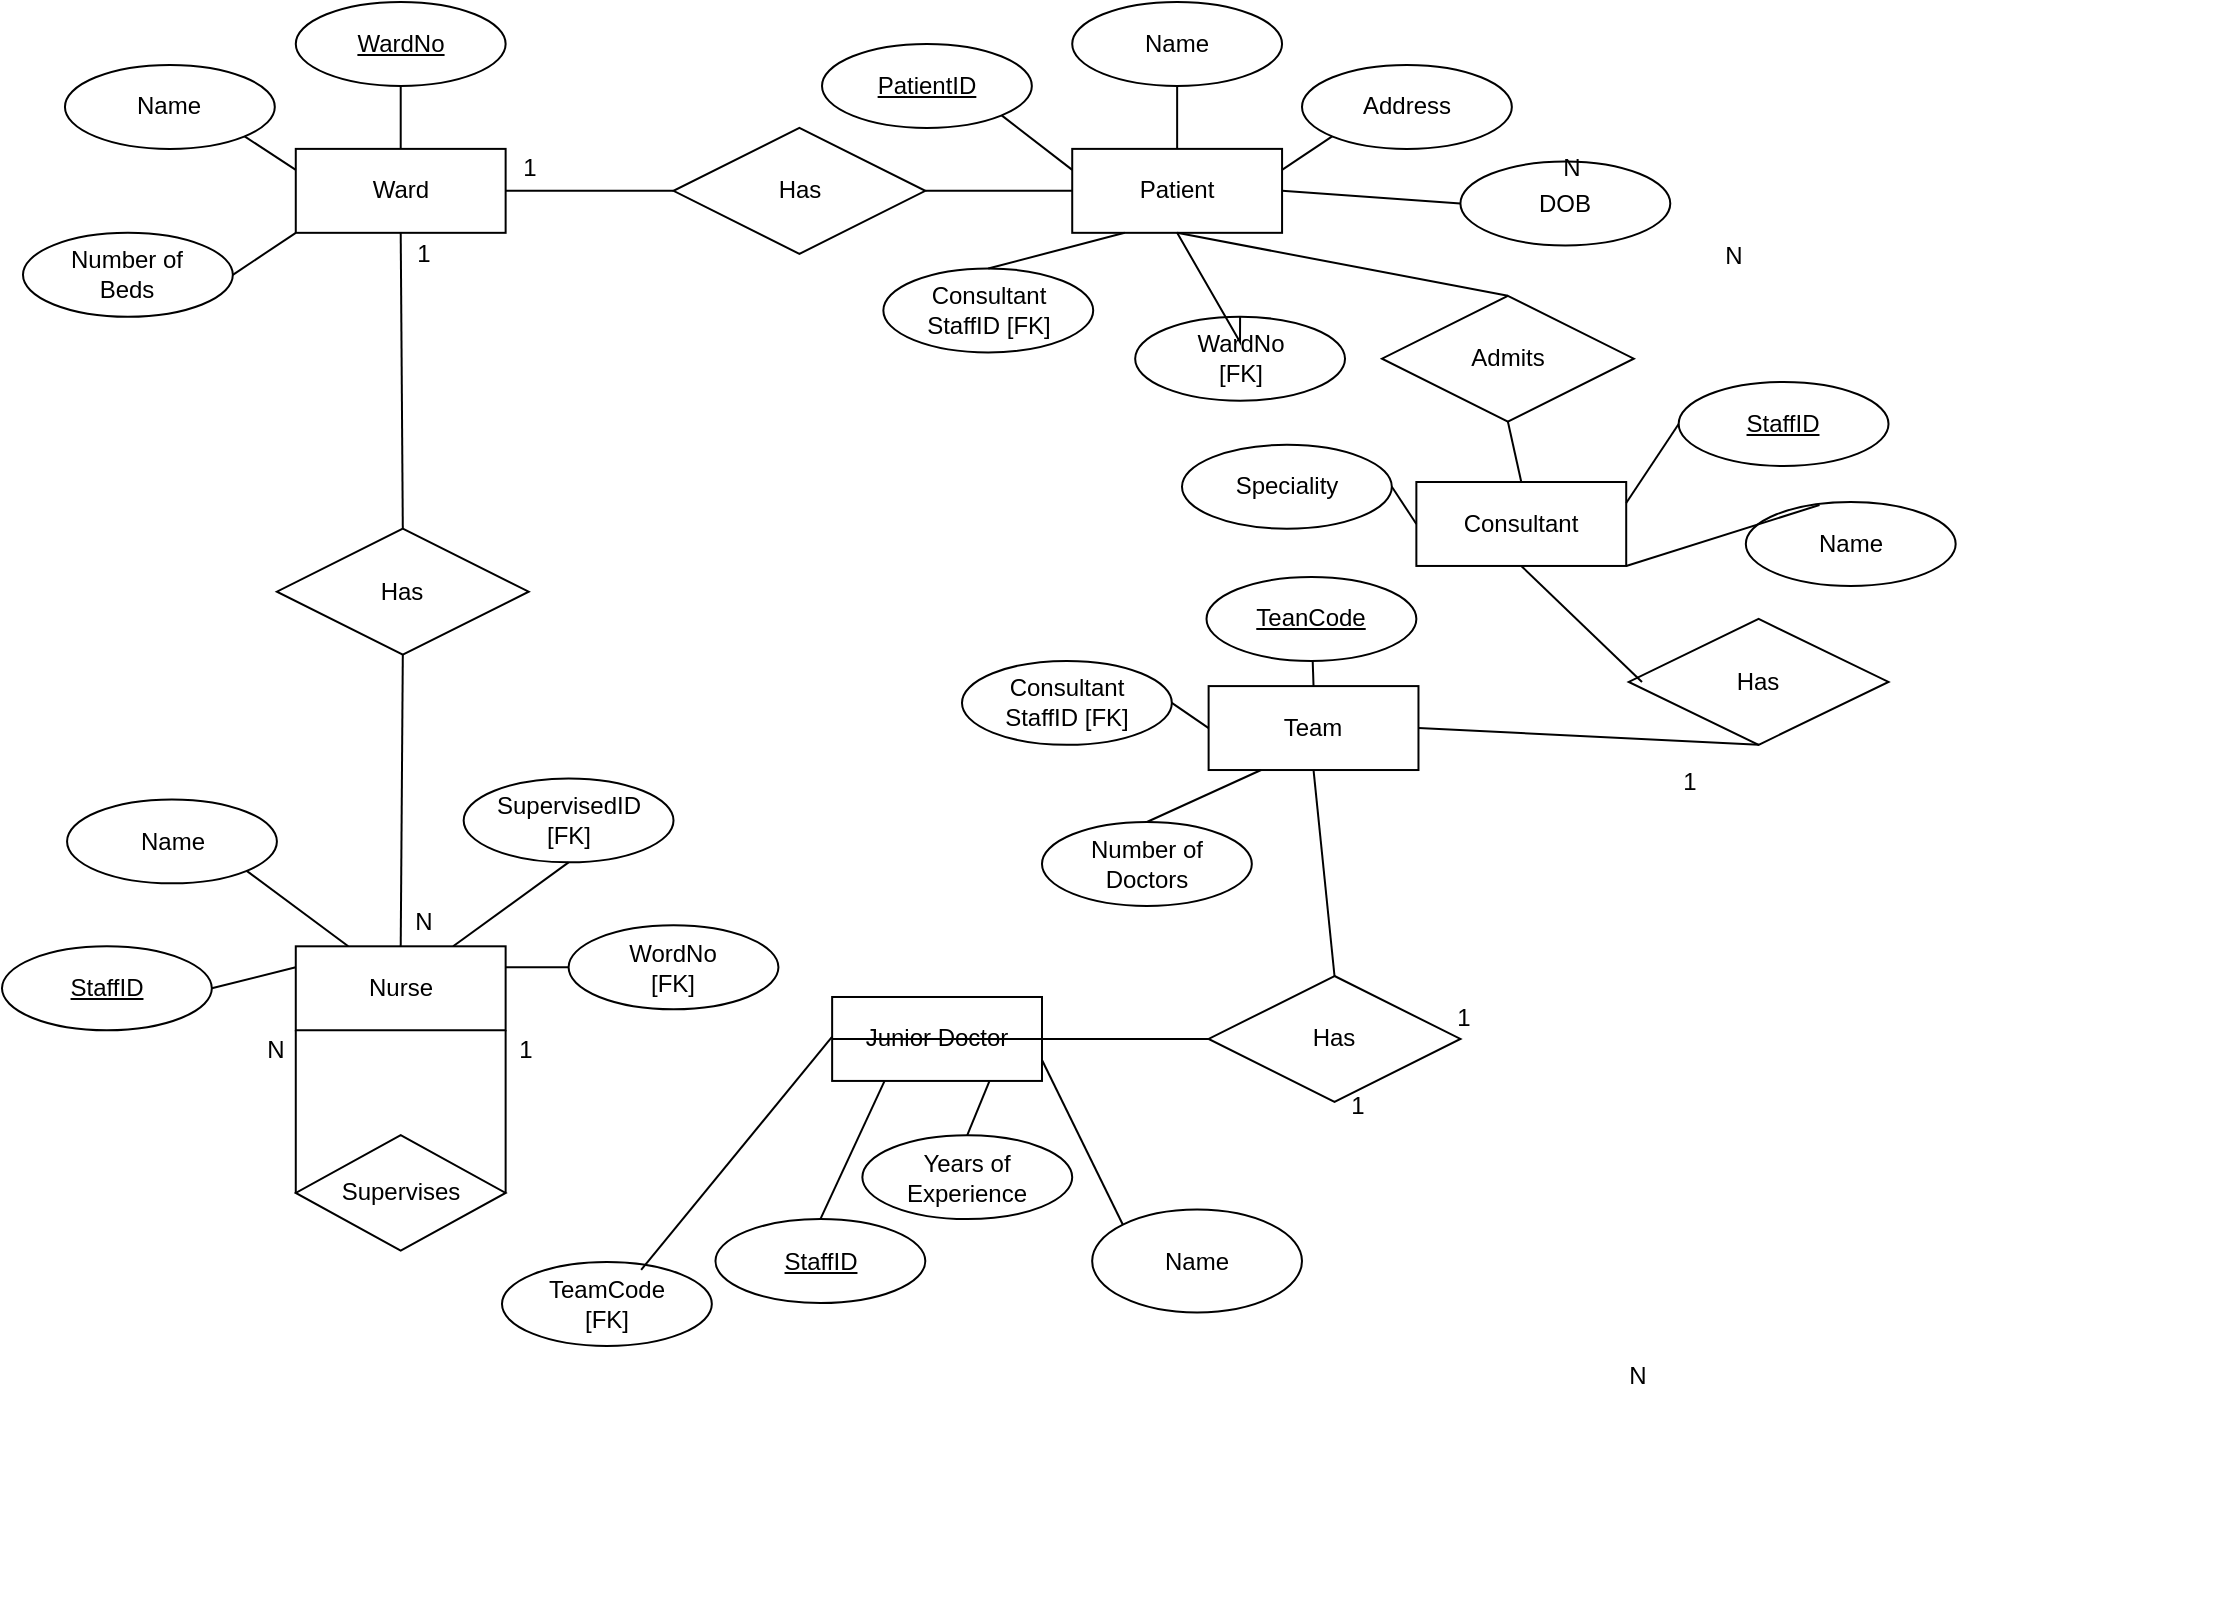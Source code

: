 <mxfile version="28.1.1">
  <diagram name="Page-1" id="TmHw_DHnSIURXXkVlHem">
    <mxGraphModel dx="1303" dy="703" grid="1" gridSize="10" guides="1" tooltips="1" connect="1" arrows="1" fold="1" page="1" pageScale="1" pageWidth="850" pageHeight="1100" math="0" shadow="0">
      <root>
        <mxCell id="0" />
        <mxCell id="1" parent="0" />
        <mxCell id="wNMRWOxH344mfKmrS-tl-6" value="" style="group;rounded=0;labelBackgroundColor=none;" vertex="1" connectable="0" parent="1">
          <mxGeometry x="60" y="100" width="1117.43" height="807.91" as="geometry" />
        </mxCell>
        <mxCell id="wNMRWOxH344mfKmrS-tl-7" value="Ward" style="whiteSpace=wrap;html=1;align=center;rounded=0;labelBackgroundColor=none;" vertex="1" parent="wNMRWOxH344mfKmrS-tl-6">
          <mxGeometry x="146.892" y="73.446" width="104.923" height="41.969" as="geometry" />
        </mxCell>
        <mxCell id="wNMRWOxH344mfKmrS-tl-8" value="WardNo" style="ellipse;whiteSpace=wrap;html=1;align=center;fontStyle=4;rounded=0;labelBackgroundColor=none;" vertex="1" parent="wNMRWOxH344mfKmrS-tl-6">
          <mxGeometry x="146.892" width="104.923" height="41.969" as="geometry" />
        </mxCell>
        <mxCell id="wNMRWOxH344mfKmrS-tl-9" value="Name" style="ellipse;whiteSpace=wrap;html=1;align=center;rounded=0;labelBackgroundColor=none;" vertex="1" parent="wNMRWOxH344mfKmrS-tl-6">
          <mxGeometry x="31.477" y="31.477" width="104.923" height="41.969" as="geometry" />
        </mxCell>
        <mxCell id="wNMRWOxH344mfKmrS-tl-10" value="Number of&lt;div&gt;Beds&lt;/div&gt;" style="ellipse;whiteSpace=wrap;html=1;align=center;rounded=0;labelBackgroundColor=none;" vertex="1" parent="wNMRWOxH344mfKmrS-tl-6">
          <mxGeometry x="10.492" y="115.416" width="104.923" height="41.969" as="geometry" />
        </mxCell>
        <mxCell id="wNMRWOxH344mfKmrS-tl-11" value="Patient" style="whiteSpace=wrap;html=1;align=center;rounded=0;labelBackgroundColor=none;" vertex="1" parent="wNMRWOxH344mfKmrS-tl-6">
          <mxGeometry x="535.111" y="73.446" width="104.923" height="41.969" as="geometry" />
        </mxCell>
        <mxCell id="wNMRWOxH344mfKmrS-tl-12" value="PatientID" style="ellipse;whiteSpace=wrap;html=1;align=center;fontStyle=4;rounded=0;labelBackgroundColor=none;" vertex="1" parent="wNMRWOxH344mfKmrS-tl-6">
          <mxGeometry x="410.002" y="20.985" width="104.923" height="41.969" as="geometry" />
        </mxCell>
        <mxCell id="wNMRWOxH344mfKmrS-tl-13" value="Name" style="ellipse;whiteSpace=wrap;html=1;align=center;rounded=0;labelBackgroundColor=none;" vertex="1" parent="wNMRWOxH344mfKmrS-tl-6">
          <mxGeometry x="535.109" width="104.923" height="41.969" as="geometry" />
        </mxCell>
        <mxCell id="wNMRWOxH344mfKmrS-tl-14" value="DOB" style="ellipse;whiteSpace=wrap;html=1;align=center;rounded=0;labelBackgroundColor=none;" vertex="1" parent="wNMRWOxH344mfKmrS-tl-6">
          <mxGeometry x="729.217" y="79.739" width="104.923" height="41.969" as="geometry" />
        </mxCell>
        <mxCell id="wNMRWOxH344mfKmrS-tl-15" value="Address" style="ellipse;whiteSpace=wrap;html=1;align=center;rounded=0;labelBackgroundColor=none;" vertex="1" parent="wNMRWOxH344mfKmrS-tl-6">
          <mxGeometry x="650.003" y="31.475" width="104.923" height="41.969" as="geometry" />
        </mxCell>
        <mxCell id="wNMRWOxH344mfKmrS-tl-16" value="WardNo&lt;div&gt;[FK]&lt;/div&gt;" style="ellipse;whiteSpace=wrap;html=1;align=center;rounded=0;labelBackgroundColor=none;" vertex="1" parent="wNMRWOxH344mfKmrS-tl-6">
          <mxGeometry x="566.584" y="157.38" width="104.923" height="41.969" as="geometry" />
        </mxCell>
        <mxCell id="wNMRWOxH344mfKmrS-tl-17" value="Consultant&lt;div&gt;StaffID [FK]&lt;/div&gt;" style="ellipse;whiteSpace=wrap;html=1;align=center;rounded=0;labelBackgroundColor=none;" vertex="1" parent="wNMRWOxH344mfKmrS-tl-6">
          <mxGeometry x="440.678" y="133.25" width="104.923" height="41.969" as="geometry" />
        </mxCell>
        <mxCell id="wNMRWOxH344mfKmrS-tl-18" value="Nurse" style="whiteSpace=wrap;html=1;align=center;rounded=0;labelBackgroundColor=none;" vertex="1" parent="wNMRWOxH344mfKmrS-tl-6">
          <mxGeometry x="146.892" y="472.155" width="104.923" height="41.969" as="geometry" />
        </mxCell>
        <mxCell id="wNMRWOxH344mfKmrS-tl-19" value="StaffID" style="ellipse;whiteSpace=wrap;html=1;align=center;fontStyle=4;rounded=0;labelBackgroundColor=none;" vertex="1" parent="wNMRWOxH344mfKmrS-tl-6">
          <mxGeometry y="472.155" width="104.923" height="41.969" as="geometry" />
        </mxCell>
        <mxCell id="wNMRWOxH344mfKmrS-tl-20" value="Name" style="ellipse;whiteSpace=wrap;html=1;align=center;rounded=0;labelBackgroundColor=none;" vertex="1" parent="wNMRWOxH344mfKmrS-tl-6">
          <mxGeometry x="32.526" y="398.709" width="104.923" height="41.969" as="geometry" />
        </mxCell>
        <mxCell id="wNMRWOxH344mfKmrS-tl-21" value="WordNo&lt;div&gt;[FK]&lt;/div&gt;" style="ellipse;whiteSpace=wrap;html=1;align=center;rounded=0;labelBackgroundColor=none;" vertex="1" parent="wNMRWOxH344mfKmrS-tl-6">
          <mxGeometry x="283.292" y="461.663" width="104.923" height="41.969" as="geometry" />
        </mxCell>
        <mxCell id="wNMRWOxH344mfKmrS-tl-22" value="SupervisedID&lt;div&gt;[FK]&lt;/div&gt;" style="ellipse;whiteSpace=wrap;html=1;align=center;rounded=0;labelBackgroundColor=none;" vertex="1" parent="wNMRWOxH344mfKmrS-tl-6">
          <mxGeometry x="230.831" y="388.216" width="104.923" height="41.969" as="geometry" />
        </mxCell>
        <mxCell id="wNMRWOxH344mfKmrS-tl-23" value="Consultant" style="whiteSpace=wrap;html=1;align=center;rounded=0;labelBackgroundColor=none;" vertex="1" parent="wNMRWOxH344mfKmrS-tl-6">
          <mxGeometry x="707.181" y="240.005" width="104.923" height="41.969" as="geometry" />
        </mxCell>
        <mxCell id="wNMRWOxH344mfKmrS-tl-24" value="StaffID" style="ellipse;whiteSpace=wrap;html=1;align=center;fontStyle=4;rounded=0;labelBackgroundColor=none;" vertex="1" parent="wNMRWOxH344mfKmrS-tl-6">
          <mxGeometry x="838.333" y="190.003" width="104.923" height="41.969" as="geometry" />
        </mxCell>
        <mxCell id="wNMRWOxH344mfKmrS-tl-25" value="Name" style="ellipse;whiteSpace=wrap;html=1;align=center;rounded=0;labelBackgroundColor=none;" vertex="1" parent="wNMRWOxH344mfKmrS-tl-6">
          <mxGeometry x="871.915" y="249.996" width="104.923" height="41.969" as="geometry" />
        </mxCell>
        <mxCell id="wNMRWOxH344mfKmrS-tl-26" value="Speciality" style="ellipse;whiteSpace=wrap;html=1;align=center;rounded=0;labelBackgroundColor=none;" vertex="1" parent="wNMRWOxH344mfKmrS-tl-6">
          <mxGeometry x="590.0" y="221.39" width="104.923" height="41.969" as="geometry" />
        </mxCell>
        <mxCell id="wNMRWOxH344mfKmrS-tl-27" value="Team" style="whiteSpace=wrap;html=1;align=center;rounded=0;labelBackgroundColor=none;" vertex="1" parent="wNMRWOxH344mfKmrS-tl-6">
          <mxGeometry x="603.31" y="342.045" width="104.923" height="41.969" as="geometry" />
        </mxCell>
        <mxCell id="wNMRWOxH344mfKmrS-tl-28" value="Consultant&lt;div&gt;StaffID [FK]&lt;/div&gt;" style="ellipse;whiteSpace=wrap;html=1;align=center;rounded=0;labelBackgroundColor=none;" vertex="1" parent="wNMRWOxH344mfKmrS-tl-6">
          <mxGeometry x="479.997" y="329.455" width="104.923" height="41.969" as="geometry" />
        </mxCell>
        <mxCell id="wNMRWOxH344mfKmrS-tl-29" value="TeanCode" style="ellipse;whiteSpace=wrap;html=1;align=center;fontStyle=4;rounded=0;labelBackgroundColor=none;" vertex="1" parent="wNMRWOxH344mfKmrS-tl-6">
          <mxGeometry x="602.26" y="287.49" width="104.923" height="41.969" as="geometry" />
        </mxCell>
        <mxCell id="wNMRWOxH344mfKmrS-tl-30" value="Number of&lt;div&gt;Doctors&lt;/div&gt;" style="ellipse;whiteSpace=wrap;html=1;align=center;rounded=0;labelBackgroundColor=none;" vertex="1" parent="wNMRWOxH344mfKmrS-tl-6">
          <mxGeometry x="519.995" y="409.999" width="104.923" height="41.969" as="geometry" />
        </mxCell>
        <mxCell id="wNMRWOxH344mfKmrS-tl-31" value="Junior Doctor" style="whiteSpace=wrap;html=1;align=center;rounded=0;labelBackgroundColor=none;" vertex="1" parent="wNMRWOxH344mfKmrS-tl-6">
          <mxGeometry x="415.072" y="497.495" width="104.923" height="41.969" as="geometry" />
        </mxCell>
        <mxCell id="wNMRWOxH344mfKmrS-tl-32" value="TeamCode&lt;div&gt;[FK]&lt;/div&gt;" style="ellipse;whiteSpace=wrap;html=1;align=center;rounded=0;labelBackgroundColor=none;" vertex="1" parent="wNMRWOxH344mfKmrS-tl-6">
          <mxGeometry x="249.999" y="630.005" width="104.923" height="41.969" as="geometry" />
        </mxCell>
        <mxCell id="wNMRWOxH344mfKmrS-tl-33" value="Name" style="ellipse;whiteSpace=wrap;html=1;align=center;rounded=0;labelBackgroundColor=none;" vertex="1" parent="wNMRWOxH344mfKmrS-tl-6">
          <mxGeometry x="545.08" y="603.81" width="104.92" height="51.45" as="geometry" />
        </mxCell>
        <mxCell id="wNMRWOxH344mfKmrS-tl-34" value="StaffID" style="ellipse;whiteSpace=wrap;html=1;align=center;fontStyle=4;rounded=0;labelBackgroundColor=none;" vertex="1" parent="wNMRWOxH344mfKmrS-tl-6">
          <mxGeometry x="356.733" y="608.551" width="104.923" height="41.969" as="geometry" />
        </mxCell>
        <mxCell id="wNMRWOxH344mfKmrS-tl-35" value="Years of&lt;div&gt;Experience&lt;/div&gt;" style="ellipse;whiteSpace=wrap;html=1;align=center;rounded=0;labelBackgroundColor=none;" vertex="1" parent="wNMRWOxH344mfKmrS-tl-6">
          <mxGeometry x="430.183" y="566.581" width="104.923" height="41.969" as="geometry" />
        </mxCell>
        <mxCell id="wNMRWOxH344mfKmrS-tl-36" value="" style="endArrow=none;html=1;rounded=0;exitX=0.5;exitY=0;exitDx=0;exitDy=0;entryX=0.25;entryY=1;entryDx=0;entryDy=0;labelBackgroundColor=none;fontColor=default;" edge="1" parent="wNMRWOxH344mfKmrS-tl-6" source="wNMRWOxH344mfKmrS-tl-34" target="wNMRWOxH344mfKmrS-tl-31">
          <mxGeometry relative="1" as="geometry">
            <mxPoint x="566.584" y="535.109" as="sourcePoint" />
            <mxPoint x="860.369" y="723.971" as="targetPoint" />
          </mxGeometry>
        </mxCell>
        <mxCell id="wNMRWOxH344mfKmrS-tl-37" value="" style="endArrow=none;html=1;rounded=0;exitX=1;exitY=1;exitDx=0;exitDy=0;entryX=0;entryY=0.25;entryDx=0;entryDy=0;labelBackgroundColor=none;fontColor=default;" edge="1" parent="wNMRWOxH344mfKmrS-tl-6" source="wNMRWOxH344mfKmrS-tl-9" target="wNMRWOxH344mfKmrS-tl-7">
          <mxGeometry relative="1" as="geometry">
            <mxPoint x="188.861" y="125.908" as="sourcePoint" />
            <mxPoint x="356.738" y="125.908" as="targetPoint" />
          </mxGeometry>
        </mxCell>
        <mxCell id="wNMRWOxH344mfKmrS-tl-38" value="" style="endArrow=none;html=1;rounded=0;exitX=0.5;exitY=1;exitDx=0;exitDy=0;entryX=0.5;entryY=0;entryDx=0;entryDy=0;labelBackgroundColor=none;fontColor=default;" edge="1" parent="wNMRWOxH344mfKmrS-tl-6" source="wNMRWOxH344mfKmrS-tl-8" target="wNMRWOxH344mfKmrS-tl-7">
          <mxGeometry relative="1" as="geometry">
            <mxPoint x="199.354" y="41.969" as="sourcePoint" />
            <mxPoint x="356.738" y="41.969" as="targetPoint" />
          </mxGeometry>
        </mxCell>
        <mxCell id="wNMRWOxH344mfKmrS-tl-39" value="" style="endArrow=none;html=1;rounded=0;exitX=1;exitY=0.5;exitDx=0;exitDy=0;entryX=0;entryY=1;entryDx=0;entryDy=0;labelBackgroundColor=none;fontColor=default;" edge="1" parent="wNMRWOxH344mfKmrS-tl-6" source="wNMRWOxH344mfKmrS-tl-10" target="wNMRWOxH344mfKmrS-tl-7">
          <mxGeometry relative="1" as="geometry">
            <mxPoint x="283.292" y="94.431" as="sourcePoint" />
            <mxPoint x="451.169" y="94.431" as="targetPoint" />
          </mxGeometry>
        </mxCell>
        <mxCell id="wNMRWOxH344mfKmrS-tl-40" value="" style="endArrow=none;html=1;rounded=0;entryX=1;entryY=1;entryDx=0;entryDy=0;exitX=0;exitY=0.25;exitDx=0;exitDy=0;labelBackgroundColor=none;fontColor=default;" edge="1" parent="wNMRWOxH344mfKmrS-tl-6" source="wNMRWOxH344mfKmrS-tl-11" target="wNMRWOxH344mfKmrS-tl-12">
          <mxGeometry relative="1" as="geometry">
            <mxPoint x="666.261" y="115.416" as="sourcePoint" />
            <mxPoint x="834.138" y="115.416" as="targetPoint" />
          </mxGeometry>
        </mxCell>
        <mxCell id="wNMRWOxH344mfKmrS-tl-41" value="" style="endArrow=none;html=1;rounded=0;entryX=0.5;entryY=1;entryDx=0;entryDy=0;exitX=0.5;exitY=0;exitDx=0;exitDy=0;labelBackgroundColor=none;fontColor=default;" edge="1" parent="wNMRWOxH344mfKmrS-tl-6" source="wNMRWOxH344mfKmrS-tl-11" target="wNMRWOxH344mfKmrS-tl-13">
          <mxGeometry relative="1" as="geometry">
            <mxPoint x="792.169" y="188.862" as="sourcePoint" />
            <mxPoint x="876.107" y="41.969" as="targetPoint" />
          </mxGeometry>
        </mxCell>
        <mxCell id="wNMRWOxH344mfKmrS-tl-42" value="" style="endArrow=none;html=1;rounded=0;exitX=0;exitY=1;exitDx=0;exitDy=0;entryX=1;entryY=0.25;entryDx=0;entryDy=0;labelBackgroundColor=none;fontColor=default;" edge="1" parent="wNMRWOxH344mfKmrS-tl-6" source="wNMRWOxH344mfKmrS-tl-15" target="wNMRWOxH344mfKmrS-tl-11">
          <mxGeometry relative="1" as="geometry">
            <mxPoint x="939.061" y="94.431" as="sourcePoint" />
            <mxPoint x="1106.938" y="94.431" as="targetPoint" />
          </mxGeometry>
        </mxCell>
        <mxCell id="wNMRWOxH344mfKmrS-tl-43" value="" style="endArrow=none;html=1;rounded=0;entryX=0;entryY=0.5;entryDx=0;entryDy=0;exitX=1;exitY=0.5;exitDx=0;exitDy=0;labelBackgroundColor=none;fontColor=default;" edge="1" parent="wNMRWOxH344mfKmrS-tl-6" source="wNMRWOxH344mfKmrS-tl-11" target="wNMRWOxH344mfKmrS-tl-14">
          <mxGeometry relative="1" as="geometry">
            <mxPoint x="792.169" y="167.877" as="sourcePoint" />
            <mxPoint x="960.045" y="167.877" as="targetPoint" />
          </mxGeometry>
        </mxCell>
        <mxCell id="wNMRWOxH344mfKmrS-tl-44" value="" style="endArrow=none;html=1;rounded=0;entryX=0.5;entryY=0;entryDx=0;entryDy=0;labelBackgroundColor=none;fontColor=default;exitX=0.5;exitY=1;exitDx=0;exitDy=0;" edge="1" parent="wNMRWOxH344mfKmrS-tl-6" source="wNMRWOxH344mfKmrS-tl-11" target="wNMRWOxH344mfKmrS-tl-16">
          <mxGeometry relative="1" as="geometry">
            <mxPoint x="580" y="140" as="sourcePoint" />
            <mxPoint x="1085.953" y="157.385" as="targetPoint" />
            <Array as="points">
              <mxPoint x="619" y="170" />
            </Array>
          </mxGeometry>
        </mxCell>
        <mxCell id="wNMRWOxH344mfKmrS-tl-45" value="" style="endArrow=none;html=1;rounded=0;entryX=0.5;entryY=0;entryDx=0;entryDy=0;exitX=0.25;exitY=1;exitDx=0;exitDy=0;labelBackgroundColor=none;fontColor=default;" edge="1" parent="wNMRWOxH344mfKmrS-tl-6" source="wNMRWOxH344mfKmrS-tl-11" target="wNMRWOxH344mfKmrS-tl-17">
          <mxGeometry relative="1" as="geometry">
            <mxPoint x="855.122" y="220.339" as="sourcePoint" />
            <mxPoint x="1022.999" y="220.339" as="targetPoint" />
          </mxGeometry>
        </mxCell>
        <mxCell id="wNMRWOxH344mfKmrS-tl-46" value="" style="endArrow=none;html=1;rounded=0;entryX=1;entryY=0.5;entryDx=0;entryDy=0;exitX=0;exitY=0.25;exitDx=0;exitDy=0;labelBackgroundColor=none;fontColor=default;" edge="1" parent="wNMRWOxH344mfKmrS-tl-6" source="wNMRWOxH344mfKmrS-tl-18" target="wNMRWOxH344mfKmrS-tl-19">
          <mxGeometry relative="1" as="geometry">
            <mxPoint x="241.323" y="514.125" as="sourcePoint" />
            <mxPoint x="409.2" y="514.125" as="targetPoint" />
          </mxGeometry>
        </mxCell>
        <mxCell id="wNMRWOxH344mfKmrS-tl-47" value="" style="endArrow=none;html=1;rounded=0;entryX=1;entryY=1;entryDx=0;entryDy=0;exitX=0.25;exitY=0;exitDx=0;exitDy=0;labelBackgroundColor=none;fontColor=default;" edge="1" parent="wNMRWOxH344mfKmrS-tl-6" source="wNMRWOxH344mfKmrS-tl-18" target="wNMRWOxH344mfKmrS-tl-20">
          <mxGeometry relative="1" as="geometry">
            <mxPoint x="157.385" y="577.079" as="sourcePoint" />
            <mxPoint x="325.261" y="577.079" as="targetPoint" />
          </mxGeometry>
        </mxCell>
        <mxCell id="wNMRWOxH344mfKmrS-tl-48" value="" style="endArrow=none;html=1;rounded=0;entryX=0.5;entryY=1;entryDx=0;entryDy=0;exitX=0.75;exitY=0;exitDx=0;exitDy=0;labelBackgroundColor=none;fontColor=default;" edge="1" parent="wNMRWOxH344mfKmrS-tl-6" source="wNMRWOxH344mfKmrS-tl-18" target="wNMRWOxH344mfKmrS-tl-22">
          <mxGeometry relative="1" as="geometry">
            <mxPoint x="178.369" y="587.571" as="sourcePoint" />
            <mxPoint x="346.246" y="587.571" as="targetPoint" />
          </mxGeometry>
        </mxCell>
        <mxCell id="wNMRWOxH344mfKmrS-tl-49" value="" style="endArrow=none;html=1;rounded=0;entryX=0;entryY=0.5;entryDx=0;entryDy=0;exitX=1;exitY=0.25;exitDx=0;exitDy=0;labelBackgroundColor=none;fontColor=default;" edge="1" parent="wNMRWOxH344mfKmrS-tl-6" source="wNMRWOxH344mfKmrS-tl-18" target="wNMRWOxH344mfKmrS-tl-21">
          <mxGeometry relative="1" as="geometry">
            <mxPoint x="230.831" y="556.094" as="sourcePoint" />
            <mxPoint x="398.707" y="556.094" as="targetPoint" />
          </mxGeometry>
        </mxCell>
        <mxCell id="wNMRWOxH344mfKmrS-tl-50" value="" style="endArrow=none;html=1;rounded=0;entryX=1;entryY=0.25;entryDx=0;entryDy=0;exitX=0;exitY=0.5;exitDx=0;exitDy=0;labelBackgroundColor=none;fontColor=default;" edge="1" parent="wNMRWOxH344mfKmrS-tl-6" source="wNMRWOxH344mfKmrS-tl-24" target="wNMRWOxH344mfKmrS-tl-23">
          <mxGeometry relative="1" as="geometry">
            <mxPoint x="682.0" y="409.201" as="sourcePoint" />
            <mxPoint x="849.876" y="409.201" as="targetPoint" />
          </mxGeometry>
        </mxCell>
        <mxCell id="wNMRWOxH344mfKmrS-tl-51" value="" style="endArrow=none;html=1;rounded=0;entryX=0.351;entryY=0.036;entryDx=0;entryDy=0;entryPerimeter=0;exitX=1;exitY=1;exitDx=0;exitDy=0;labelBackgroundColor=none;fontColor=default;" edge="1" parent="wNMRWOxH344mfKmrS-tl-6" source="wNMRWOxH344mfKmrS-tl-23" target="wNMRWOxH344mfKmrS-tl-25">
          <mxGeometry relative="1" as="geometry">
            <mxPoint x="881.353" y="419.694" as="sourcePoint" />
            <mxPoint x="1049.23" y="419.694" as="targetPoint" />
          </mxGeometry>
        </mxCell>
        <mxCell id="wNMRWOxH344mfKmrS-tl-52" value="" style="endArrow=none;html=1;rounded=0;entryX=1;entryY=0.5;entryDx=0;entryDy=0;exitX=0;exitY=0.5;exitDx=0;exitDy=0;labelBackgroundColor=none;fontColor=default;" edge="1" parent="wNMRWOxH344mfKmrS-tl-6" source="wNMRWOxH344mfKmrS-tl-23" target="wNMRWOxH344mfKmrS-tl-26">
          <mxGeometry relative="1" as="geometry">
            <mxPoint x="786.923" y="419.694" as="sourcePoint" />
            <mxPoint x="954.799" y="419.694" as="targetPoint" />
          </mxGeometry>
        </mxCell>
        <mxCell id="wNMRWOxH344mfKmrS-tl-53" value="" style="endArrow=none;html=1;rounded=0;exitX=0.5;exitY=0;exitDx=0;exitDy=0;labelBackgroundColor=none;fontColor=default;" edge="1" parent="wNMRWOxH344mfKmrS-tl-6" source="wNMRWOxH344mfKmrS-tl-27" target="wNMRWOxH344mfKmrS-tl-29">
          <mxGeometry relative="1" as="geometry">
            <mxPoint x="482.646" y="604.359" as="sourcePoint" />
            <mxPoint x="650.523" y="604.359" as="targetPoint" />
          </mxGeometry>
        </mxCell>
        <mxCell id="wNMRWOxH344mfKmrS-tl-54" value="" style="endArrow=none;html=1;rounded=0;entryX=1;entryY=0.5;entryDx=0;entryDy=0;exitX=0;exitY=0.5;exitDx=0;exitDy=0;labelBackgroundColor=none;fontColor=default;" edge="1" parent="wNMRWOxH344mfKmrS-tl-6" source="wNMRWOxH344mfKmrS-tl-27" target="wNMRWOxH344mfKmrS-tl-28">
          <mxGeometry relative="1" as="geometry">
            <mxPoint x="451.169" y="646.328" as="sourcePoint" />
            <mxPoint x="619.046" y="646.328" as="targetPoint" />
          </mxGeometry>
        </mxCell>
        <mxCell id="wNMRWOxH344mfKmrS-tl-55" value="" style="endArrow=none;html=1;rounded=0;entryX=0.5;entryY=0;entryDx=0;entryDy=0;exitX=0.25;exitY=1;exitDx=0;exitDy=0;labelBackgroundColor=none;fontColor=default;" edge="1" parent="wNMRWOxH344mfKmrS-tl-6" source="wNMRWOxH344mfKmrS-tl-27" target="wNMRWOxH344mfKmrS-tl-30">
          <mxGeometry relative="1" as="geometry">
            <mxPoint x="535.107" y="635.836" as="sourcePoint" />
            <mxPoint x="702.984" y="635.836" as="targetPoint" />
          </mxGeometry>
        </mxCell>
        <mxCell id="wNMRWOxH344mfKmrS-tl-56" value="" style="endArrow=none;html=1;rounded=0;exitX=1;exitY=0.25;exitDx=0;exitDy=0;entryX=0.663;entryY=0.093;entryDx=0;entryDy=0;labelBackgroundColor=none;fontColor=default;entryPerimeter=0;" edge="1" parent="wNMRWOxH344mfKmrS-tl-6" target="wNMRWOxH344mfKmrS-tl-32">
          <mxGeometry relative="1" as="geometry">
            <mxPoint x="415.005" y="517.427" as="sourcePoint" />
            <mxPoint x="891.779" y="680.95" as="targetPoint" />
          </mxGeometry>
        </mxCell>
        <mxCell id="wNMRWOxH344mfKmrS-tl-57" value="" style="endArrow=none;html=1;rounded=0;exitX=1;exitY=0.75;exitDx=0;exitDy=0;entryX=0;entryY=0;entryDx=0;entryDy=0;labelBackgroundColor=none;fontColor=default;" edge="1" parent="wNMRWOxH344mfKmrS-tl-6" source="wNMRWOxH344mfKmrS-tl-31" target="wNMRWOxH344mfKmrS-tl-33">
          <mxGeometry relative="1" as="geometry">
            <mxPoint x="1091.199" y="776.433" as="sourcePoint" />
            <mxPoint x="1259.076" y="776.433" as="targetPoint" />
          </mxGeometry>
        </mxCell>
        <mxCell id="wNMRWOxH344mfKmrS-tl-58" value="" style="endArrow=none;html=1;rounded=0;entryX=0.5;entryY=0;entryDx=0;entryDy=0;exitX=0.75;exitY=1;exitDx=0;exitDy=0;labelBackgroundColor=none;fontColor=default;" edge="1" parent="wNMRWOxH344mfKmrS-tl-6" source="wNMRWOxH344mfKmrS-tl-31" target="wNMRWOxH344mfKmrS-tl-35">
          <mxGeometry relative="1" as="geometry">
            <mxPoint x="965.292" y="776.433" as="sourcePoint" />
            <mxPoint x="1133.168" y="776.433" as="targetPoint" />
          </mxGeometry>
        </mxCell>
        <mxCell id="wNMRWOxH344mfKmrS-tl-59" value="Has" style="shape=rhombus;perimeter=rhombusPerimeter;whiteSpace=wrap;html=1;align=center;rounded=0;labelBackgroundColor=none;" vertex="1" parent="wNMRWOxH344mfKmrS-tl-6">
          <mxGeometry x="335.754" y="62.954" width="125.908" height="62.954" as="geometry" />
        </mxCell>
        <mxCell id="wNMRWOxH344mfKmrS-tl-60" value="Has" style="shape=rhombus;perimeter=rhombusPerimeter;whiteSpace=wrap;html=1;align=center;rounded=0;labelBackgroundColor=none;" vertex="1" parent="wNMRWOxH344mfKmrS-tl-6">
          <mxGeometry x="137.449" y="263.358" width="125.908" height="62.954" as="geometry" />
        </mxCell>
        <mxCell id="wNMRWOxH344mfKmrS-tl-61" value="Supervises" style="shape=rhombus;perimeter=rhombusPerimeter;whiteSpace=wrap;html=1;align=center;rounded=0;labelBackgroundColor=none;" vertex="1" parent="wNMRWOxH344mfKmrS-tl-6">
          <mxGeometry x="146.892" y="566.586" width="104.923" height="57.708" as="geometry" />
        </mxCell>
        <mxCell id="wNMRWOxH344mfKmrS-tl-62" value="Admits" style="shape=rhombus;perimeter=rhombusPerimeter;whiteSpace=wrap;html=1;align=center;rounded=0;labelBackgroundColor=none;" vertex="1" parent="wNMRWOxH344mfKmrS-tl-6">
          <mxGeometry x="689.999" y="146.884" width="125.908" height="62.954" as="geometry" />
        </mxCell>
        <mxCell id="wNMRWOxH344mfKmrS-tl-63" value="Has" style="shape=rhombus;perimeter=rhombusPerimeter;whiteSpace=wrap;html=1;align=center;rounded=0;labelBackgroundColor=none;" vertex="1" parent="wNMRWOxH344mfKmrS-tl-6">
          <mxGeometry x="813.38" y="308.47" width="129.88" height="62.95" as="geometry" />
        </mxCell>
        <mxCell id="wNMRWOxH344mfKmrS-tl-64" value="Has" style="shape=rhombus;perimeter=rhombusPerimeter;whiteSpace=wrap;html=1;align=center;rounded=0;labelBackgroundColor=none;" vertex="1" parent="wNMRWOxH344mfKmrS-tl-6">
          <mxGeometry x="603.307" y="487.003" width="125.908" height="62.954" as="geometry" />
        </mxCell>
        <mxCell id="wNMRWOxH344mfKmrS-tl-65" value="" style="endArrow=none;html=1;rounded=0;entryX=0.5;entryY=1;entryDx=0;entryDy=0;exitX=0.5;exitY=0;exitDx=0;exitDy=0;labelBackgroundColor=none;fontColor=default;" edge="1" parent="wNMRWOxH344mfKmrS-tl-6" source="wNMRWOxH344mfKmrS-tl-60" target="wNMRWOxH344mfKmrS-tl-7">
          <mxGeometry relative="1" as="geometry">
            <mxPoint x="367.231" y="241.324" as="sourcePoint" />
            <mxPoint x="535.107" y="241.324" as="targetPoint" />
          </mxGeometry>
        </mxCell>
        <mxCell id="wNMRWOxH344mfKmrS-tl-66" value="" style="endArrow=none;html=1;rounded=0;entryX=0.5;entryY=0;entryDx=0;entryDy=0;exitX=0.5;exitY=1;exitDx=0;exitDy=0;labelBackgroundColor=none;fontColor=default;" edge="1" parent="wNMRWOxH344mfKmrS-tl-6" source="wNMRWOxH344mfKmrS-tl-60" target="wNMRWOxH344mfKmrS-tl-18">
          <mxGeometry relative="1" as="geometry">
            <mxPoint x="346.246" y="356.739" as="sourcePoint" />
            <mxPoint x="514.123" y="356.739" as="targetPoint" />
          </mxGeometry>
        </mxCell>
        <mxCell id="wNMRWOxH344mfKmrS-tl-67" value="" style="endArrow=none;html=1;rounded=0;exitX=1;exitY=1;exitDx=0;exitDy=0;entryX=1;entryY=0.5;entryDx=0;entryDy=0;labelBackgroundColor=none;fontColor=default;" edge="1" parent="wNMRWOxH344mfKmrS-tl-6" source="wNMRWOxH344mfKmrS-tl-18" target="wNMRWOxH344mfKmrS-tl-61">
          <mxGeometry relative="1" as="geometry">
            <mxPoint x="388.215" y="587.571" as="sourcePoint" />
            <mxPoint x="556.092" y="587.571" as="targetPoint" />
          </mxGeometry>
        </mxCell>
        <mxCell id="wNMRWOxH344mfKmrS-tl-68" value="" style="endArrow=none;html=1;rounded=0;entryX=0;entryY=1;entryDx=0;entryDy=0;exitX=0;exitY=0.5;exitDx=0;exitDy=0;labelBackgroundColor=none;fontColor=default;" edge="1" parent="wNMRWOxH344mfKmrS-tl-6" source="wNMRWOxH344mfKmrS-tl-61" target="wNMRWOxH344mfKmrS-tl-18">
          <mxGeometry relative="1" as="geometry">
            <mxPoint x="230.831" y="577.079" as="sourcePoint" />
            <mxPoint x="398.707" y="577.079" as="targetPoint" />
          </mxGeometry>
        </mxCell>
        <mxCell id="wNMRWOxH344mfKmrS-tl-69" value="" style="endArrow=none;html=1;rounded=0;entryX=0;entryY=0.5;entryDx=0;entryDy=0;exitX=1;exitY=0.5;exitDx=0;exitDy=0;labelBackgroundColor=none;fontColor=default;" edge="1" parent="wNMRWOxH344mfKmrS-tl-6" source="wNMRWOxH344mfKmrS-tl-7" target="wNMRWOxH344mfKmrS-tl-59">
          <mxGeometry relative="1" as="geometry">
            <mxPoint x="377.723" y="188.862" as="sourcePoint" />
            <mxPoint x="545.6" y="188.862" as="targetPoint" />
          </mxGeometry>
        </mxCell>
        <mxCell id="wNMRWOxH344mfKmrS-tl-70" value="" style="endArrow=none;html=1;rounded=0;exitX=1;exitY=0.5;exitDx=0;exitDy=0;entryX=0;entryY=0.5;entryDx=0;entryDy=0;labelBackgroundColor=none;fontColor=default;" edge="1" parent="wNMRWOxH344mfKmrS-tl-6" source="wNMRWOxH344mfKmrS-tl-59" target="wNMRWOxH344mfKmrS-tl-11">
          <mxGeometry relative="1" as="geometry">
            <mxPoint x="493.138" y="146.893" as="sourcePoint" />
            <mxPoint x="661.015" y="146.893" as="targetPoint" />
          </mxGeometry>
        </mxCell>
        <mxCell id="wNMRWOxH344mfKmrS-tl-71" value="" style="endArrow=none;html=1;rounded=0;entryX=0.5;entryY=1;entryDx=0;entryDy=0;exitX=0.5;exitY=0;exitDx=0;exitDy=0;labelBackgroundColor=none;fontColor=default;" edge="1" parent="wNMRWOxH344mfKmrS-tl-6" source="wNMRWOxH344mfKmrS-tl-62" target="wNMRWOxH344mfKmrS-tl-11">
          <mxGeometry relative="1" as="geometry">
            <mxPoint x="598.061" y="167.877" as="sourcePoint" />
            <mxPoint x="765.938" y="167.877" as="targetPoint" />
          </mxGeometry>
        </mxCell>
        <mxCell id="wNMRWOxH344mfKmrS-tl-72" value="" style="endArrow=none;html=1;rounded=0;exitX=0.5;exitY=1;exitDx=0;exitDy=0;entryX=0.5;entryY=0;entryDx=0;entryDy=0;labelBackgroundColor=none;fontColor=default;" edge="1" parent="wNMRWOxH344mfKmrS-tl-6" source="wNMRWOxH344mfKmrS-tl-62" target="wNMRWOxH344mfKmrS-tl-23">
          <mxGeometry relative="1" as="geometry">
            <mxPoint x="839.384" y="241.324" as="sourcePoint" />
            <mxPoint x="1007.261" y="241.324" as="targetPoint" />
          </mxGeometry>
        </mxCell>
        <mxCell id="wNMRWOxH344mfKmrS-tl-73" value="" style="endArrow=none;html=1;rounded=0;entryX=0.5;entryY=1;entryDx=0;entryDy=0;labelBackgroundColor=none;fontColor=default;" edge="1" parent="wNMRWOxH344mfKmrS-tl-6" target="wNMRWOxH344mfKmrS-tl-23">
          <mxGeometry relative="1" as="geometry">
            <mxPoint x="820" y="340" as="sourcePoint" />
            <mxPoint x="723.969" y="461.663" as="targetPoint" />
          </mxGeometry>
        </mxCell>
        <mxCell id="wNMRWOxH344mfKmrS-tl-74" value="" style="endArrow=none;html=1;rounded=0;entryX=0.5;entryY=1;entryDx=0;entryDy=0;exitX=1;exitY=0.5;exitDx=0;exitDy=0;labelBackgroundColor=none;fontColor=default;" edge="1" parent="wNMRWOxH344mfKmrS-tl-6" source="wNMRWOxH344mfKmrS-tl-27" target="wNMRWOxH344mfKmrS-tl-63">
          <mxGeometry relative="1" as="geometry">
            <mxPoint x="619.046" y="493.14" as="sourcePoint" />
            <mxPoint x="786.923" y="493.14" as="targetPoint" />
          </mxGeometry>
        </mxCell>
        <mxCell id="wNMRWOxH344mfKmrS-tl-75" value="" style="endArrow=none;html=1;rounded=0;entryX=0.5;entryY=0;entryDx=0;entryDy=0;exitX=0.5;exitY=1;exitDx=0;exitDy=0;labelBackgroundColor=none;fontColor=default;" edge="1" parent="wNMRWOxH344mfKmrS-tl-6" source="wNMRWOxH344mfKmrS-tl-27" target="wNMRWOxH344mfKmrS-tl-64">
          <mxGeometry relative="1" as="geometry">
            <mxPoint x="650.523" y="545.602" as="sourcePoint" />
            <mxPoint x="818.399" y="545.602" as="targetPoint" />
          </mxGeometry>
        </mxCell>
        <mxCell id="wNMRWOxH344mfKmrS-tl-76" value="" style="endArrow=none;html=1;rounded=0;exitX=0;exitY=0.5;exitDx=0;exitDy=0;entryX=0;entryY=0.5;entryDx=0;entryDy=0;labelBackgroundColor=none;fontColor=default;" edge="1" parent="wNMRWOxH344mfKmrS-tl-6" source="wNMRWOxH344mfKmrS-tl-64" target="wNMRWOxH344mfKmrS-tl-31">
          <mxGeometry relative="1" as="geometry">
            <mxPoint x="902.338" y="587.571" as="sourcePoint" />
            <mxPoint x="1070.215" y="587.571" as="targetPoint" />
          </mxGeometry>
        </mxCell>
        <mxCell id="wNMRWOxH344mfKmrS-tl-77" value="1" style="text;html=1;align=center;verticalAlign=middle;whiteSpace=wrap;rounded=0;labelBackgroundColor=none;" vertex="1" parent="wNMRWOxH344mfKmrS-tl-6">
          <mxGeometry x="258.111" y="77.643" width="11.542" height="11.542" as="geometry" />
        </mxCell>
        <mxCell id="wNMRWOxH344mfKmrS-tl-78" value="N" style="text;html=1;align=center;verticalAlign=middle;whiteSpace=wrap;rounded=0;labelBackgroundColor=none;" vertex="1" parent="wNMRWOxH344mfKmrS-tl-6">
          <mxGeometry x="778.529" y="77.643" width="11.542" height="11.542" as="geometry" />
        </mxCell>
        <mxCell id="wNMRWOxH344mfKmrS-tl-79" value="1" style="text;html=1;align=center;verticalAlign=middle;whiteSpace=wrap;rounded=0;labelBackgroundColor=none;" vertex="1" parent="wNMRWOxH344mfKmrS-tl-6">
          <mxGeometry x="204.6" y="120.662" width="11.542" height="11.542" as="geometry" />
        </mxCell>
        <mxCell id="wNMRWOxH344mfKmrS-tl-80" value="1" style="text;html=1;align=center;verticalAlign=middle;whiteSpace=wrap;rounded=0;labelBackgroundColor=none;" vertex="1" parent="wNMRWOxH344mfKmrS-tl-6">
          <mxGeometry x="256.012" y="518.321" width="11.542" height="11.542" as="geometry" />
        </mxCell>
        <mxCell id="wNMRWOxH344mfKmrS-tl-81" value="N" style="text;html=1;align=center;verticalAlign=middle;whiteSpace=wrap;rounded=0;labelBackgroundColor=none;" vertex="1" parent="wNMRWOxH344mfKmrS-tl-6">
          <mxGeometry x="131.154" y="518.321" width="11.542" height="11.542" as="geometry" />
        </mxCell>
        <mxCell id="wNMRWOxH344mfKmrS-tl-82" value="N" style="text;html=1;align=center;verticalAlign=middle;whiteSpace=wrap;rounded=0;labelBackgroundColor=none;" vertex="1" parent="wNMRWOxH344mfKmrS-tl-6">
          <mxGeometry x="204.6" y="454.318" width="11.542" height="11.542" as="geometry" />
        </mxCell>
        <mxCell id="wNMRWOxH344mfKmrS-tl-83" value="N" style="text;html=1;align=center;verticalAlign=middle;whiteSpace=wrap;rounded=0;labelBackgroundColor=none;" vertex="1" parent="wNMRWOxH344mfKmrS-tl-6">
          <mxGeometry x="860.369" y="121.711" width="11.542" height="11.542" as="geometry" />
        </mxCell>
        <mxCell id="wNMRWOxH344mfKmrS-tl-85" value="1" style="text;html=1;align=center;verticalAlign=middle;whiteSpace=wrap;rounded=0;labelBackgroundColor=none;" vertex="1" parent="wNMRWOxH344mfKmrS-tl-6">
          <mxGeometry x="838.335" y="384.02" width="11.542" height="11.542" as="geometry" />
        </mxCell>
        <mxCell id="wNMRWOxH344mfKmrS-tl-86" value="1" style="text;html=1;align=center;verticalAlign=middle;whiteSpace=wrap;rounded=0;labelBackgroundColor=none;" vertex="1" parent="wNMRWOxH344mfKmrS-tl-6">
          <mxGeometry x="725.018" y="502.583" width="11.542" height="11.542" as="geometry" />
        </mxCell>
        <mxCell id="wNMRWOxH344mfKmrS-tl-87" value="1" style="text;html=1;align=center;verticalAlign=middle;whiteSpace=wrap;rounded=0;labelBackgroundColor=none;" vertex="1" parent="wNMRWOxH344mfKmrS-tl-6">
          <mxGeometry x="671.507" y="546.651" width="11.542" height="11.542" as="geometry" />
        </mxCell>
        <mxCell id="wNMRWOxH344mfKmrS-tl-88" value="N" style="text;html=1;align=center;verticalAlign=middle;whiteSpace=wrap;rounded=0;labelBackgroundColor=none;" vertex="1" parent="wNMRWOxH344mfKmrS-tl-6">
          <mxGeometry x="812.104" y="680.953" width="11.542" height="11.542" as="geometry" />
        </mxCell>
      </root>
    </mxGraphModel>
  </diagram>
</mxfile>
